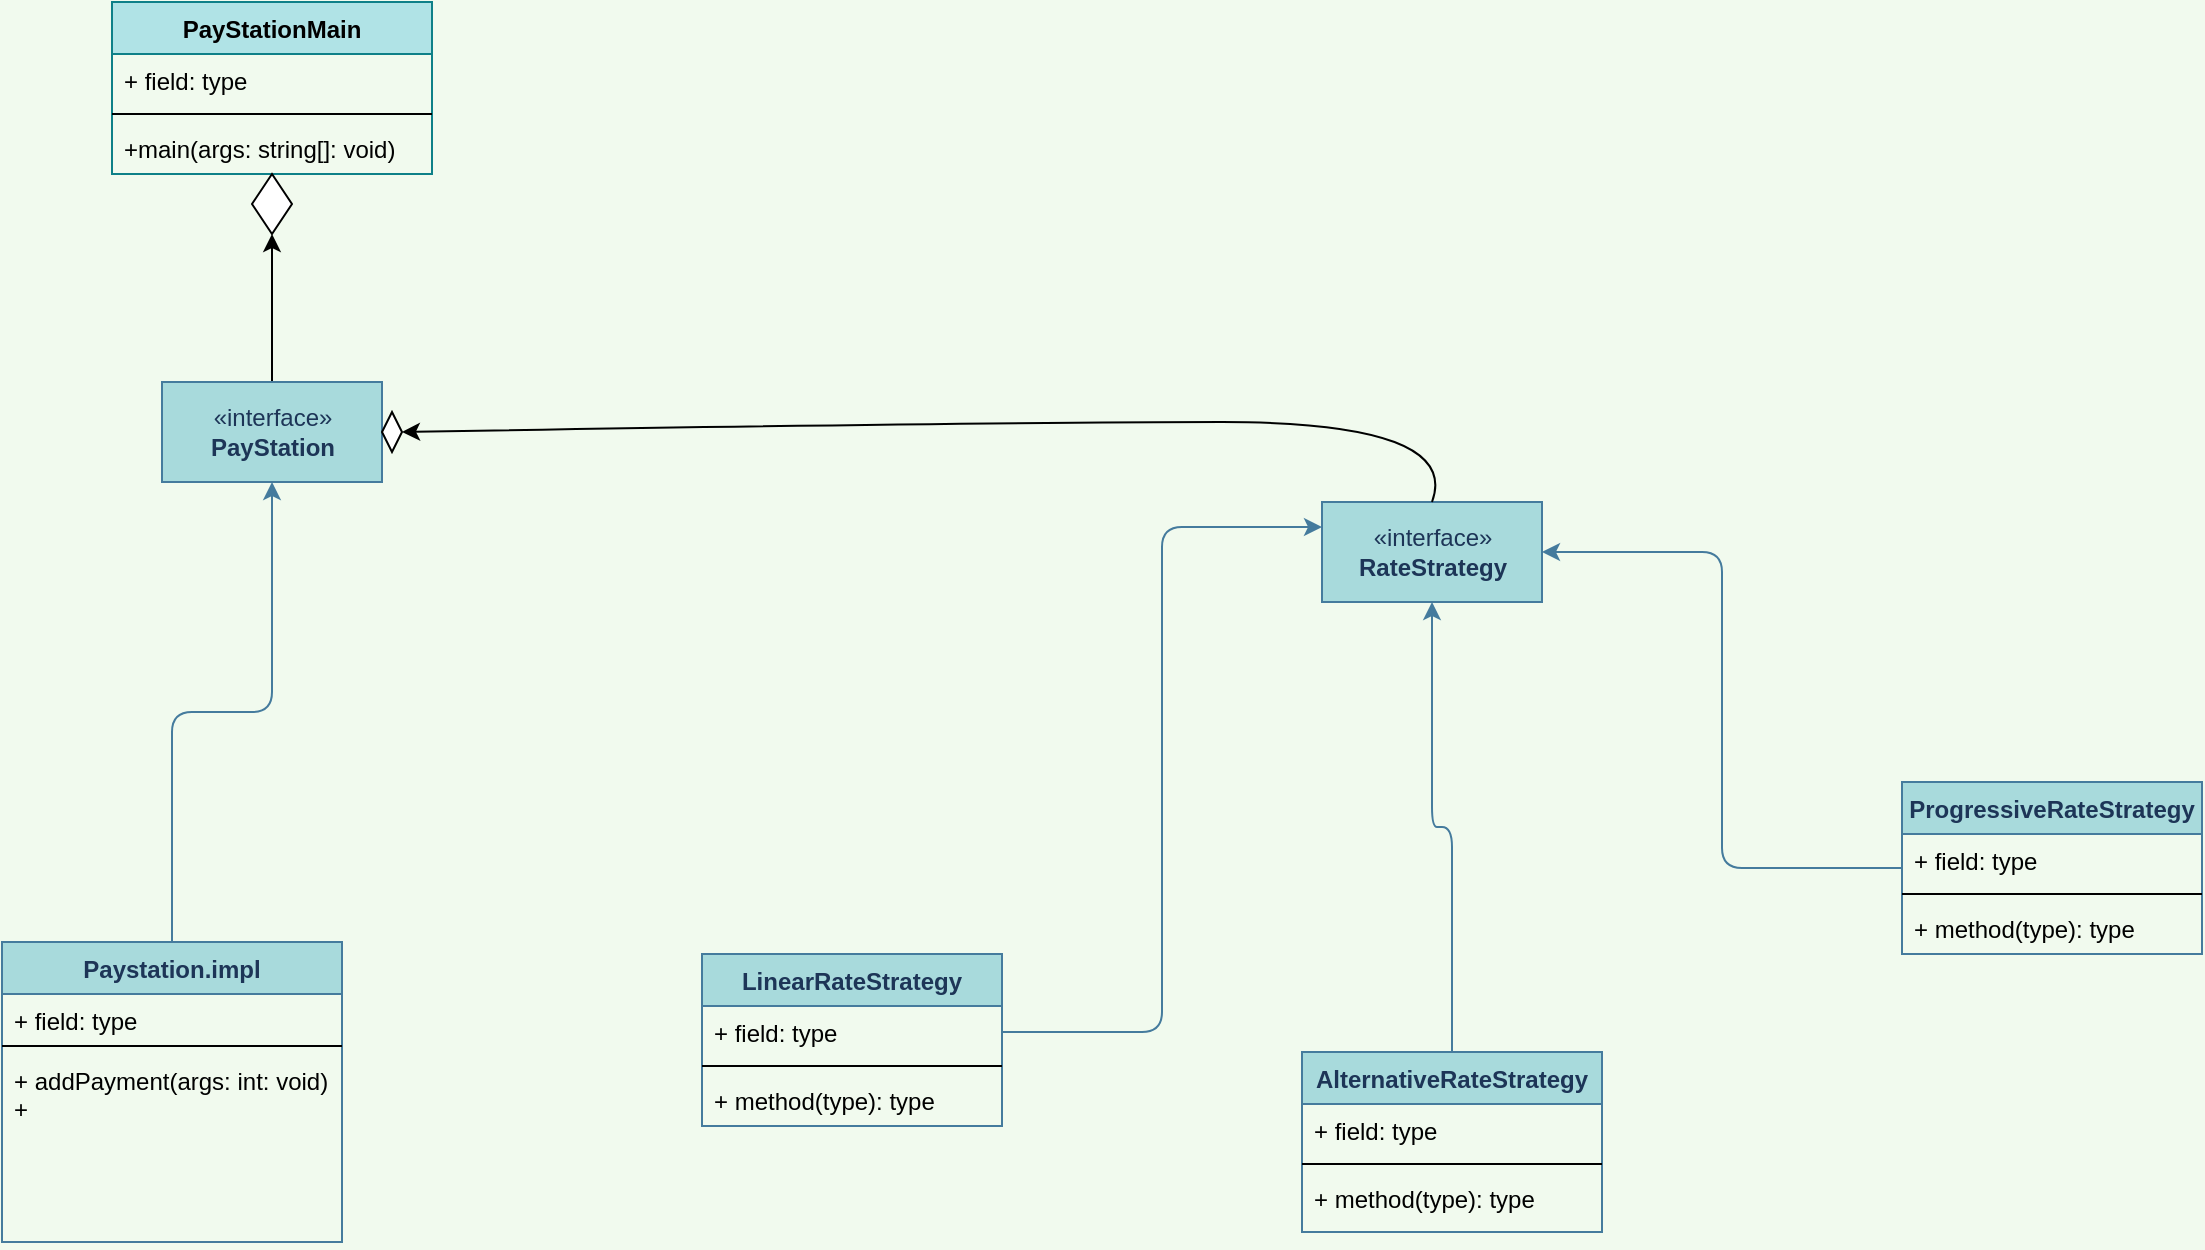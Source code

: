 <mxfile version="14.3.0" type="github">
  <diagram id="C5RBs43oDa-KdzZeNtuy" name="Page-1">
    <mxGraphModel dx="2377" dy="844" grid="1" gridSize="10" guides="1" tooltips="1" connect="1" arrows="1" fold="1" page="1" pageScale="1" pageWidth="827" pageHeight="1169" background="#F1FAEE" math="0" shadow="0">
      <root>
        <mxCell id="WIyWlLk6GJQsqaUBKTNV-0" />
        <mxCell id="WIyWlLk6GJQsqaUBKTNV-1" parent="WIyWlLk6GJQsqaUBKTNV-0" />
        <mxCell id="cSuX9k1nmMXR4aSb6jH8-1" value="«interface»&lt;br&gt;&lt;b&gt;RateStrategy&lt;/b&gt;" style="html=1;rounded=0;sketch=0;strokeColor=#457B9D;fillColor=#A8DADC;fontColor=#1D3557;" parent="WIyWlLk6GJQsqaUBKTNV-1" vertex="1">
          <mxGeometry x="500" y="440" width="110" height="50" as="geometry" />
        </mxCell>
        <mxCell id="cSuX9k1nmMXR4aSb6jH8-2" style="edgeStyle=orthogonalEdgeStyle;curved=0;rounded=1;sketch=0;orthogonalLoop=1;jettySize=auto;html=1;exitX=0.5;exitY=1;exitDx=0;exitDy=0;strokeColor=#457B9D;fillColor=#A8DADC;fontColor=#1D3557;" parent="WIyWlLk6GJQsqaUBKTNV-1" source="cSuX9k1nmMXR4aSb6jH8-1" target="cSuX9k1nmMXR4aSb6jH8-1" edge="1">
          <mxGeometry relative="1" as="geometry" />
        </mxCell>
        <mxCell id="cSuX9k1nmMXR4aSb6jH8-11" style="edgeStyle=orthogonalEdgeStyle;curved=0;rounded=1;sketch=0;orthogonalLoop=1;jettySize=auto;html=1;entryX=1;entryY=0.5;entryDx=0;entryDy=0;strokeColor=#457B9D;fillColor=#A8DADC;fontColor=#1D3557;" parent="WIyWlLk6GJQsqaUBKTNV-1" source="cSuX9k1nmMXR4aSb6jH8-7" target="cSuX9k1nmMXR4aSb6jH8-1" edge="1">
          <mxGeometry relative="1" as="geometry" />
        </mxCell>
        <mxCell id="cSuX9k1nmMXR4aSb6jH8-7" value="ProgressiveRateStrategy" style="swimlane;fontStyle=1;align=center;verticalAlign=top;childLayout=stackLayout;horizontal=1;startSize=26;horizontalStack=0;resizeParent=1;resizeParentMax=0;resizeLast=0;collapsible=1;marginBottom=0;rounded=0;sketch=0;strokeColor=#457B9D;fillColor=#A8DADC;fontColor=#1D3557;" parent="WIyWlLk6GJQsqaUBKTNV-1" vertex="1">
          <mxGeometry x="790" y="580" width="150" height="86" as="geometry" />
        </mxCell>
        <mxCell id="cSuX9k1nmMXR4aSb6jH8-8" value="+ field: type" style="text;strokeColor=none;fillColor=none;align=left;verticalAlign=top;spacingLeft=4;spacingRight=4;overflow=hidden;rotatable=0;points=[[0,0.5],[1,0.5]];portConstraint=eastwest;" parent="cSuX9k1nmMXR4aSb6jH8-7" vertex="1">
          <mxGeometry y="26" width="150" height="26" as="geometry" />
        </mxCell>
        <mxCell id="cSuX9k1nmMXR4aSb6jH8-9" value="" style="line;strokeWidth=1;fillColor=none;align=left;verticalAlign=middle;spacingTop=-1;spacingLeft=3;spacingRight=3;rotatable=0;labelPosition=right;points=[];portConstraint=eastwest;" parent="cSuX9k1nmMXR4aSb6jH8-7" vertex="1">
          <mxGeometry y="52" width="150" height="8" as="geometry" />
        </mxCell>
        <mxCell id="cSuX9k1nmMXR4aSb6jH8-10" value="+ method(type): type" style="text;strokeColor=none;fillColor=none;align=left;verticalAlign=top;spacingLeft=4;spacingRight=4;overflow=hidden;rotatable=0;points=[[0,0.5],[1,0.5]];portConstraint=eastwest;" parent="cSuX9k1nmMXR4aSb6jH8-7" vertex="1">
          <mxGeometry y="60" width="150" height="26" as="geometry" />
        </mxCell>
        <mxCell id="cSuX9k1nmMXR4aSb6jH8-29" style="edgeStyle=orthogonalEdgeStyle;curved=0;rounded=1;sketch=0;orthogonalLoop=1;jettySize=auto;html=1;exitX=0.5;exitY=0;exitDx=0;exitDy=0;strokeColor=#457B9D;fillColor=#A8DADC;fontColor=#1D3557;" parent="WIyWlLk6GJQsqaUBKTNV-1" source="cSuX9k1nmMXR4aSb6jH8-12" target="cSuX9k1nmMXR4aSb6jH8-1" edge="1">
          <mxGeometry relative="1" as="geometry" />
        </mxCell>
        <mxCell id="cSuX9k1nmMXR4aSb6jH8-12" value="AlternativeRateStrategy" style="swimlane;fontStyle=1;align=center;verticalAlign=top;childLayout=stackLayout;horizontal=1;startSize=26;horizontalStack=0;resizeParent=1;resizeParentMax=0;resizeLast=0;collapsible=1;marginBottom=0;rounded=0;sketch=0;strokeColor=#457B9D;fillColor=#A8DADC;fontColor=#1D3557;" parent="WIyWlLk6GJQsqaUBKTNV-1" vertex="1">
          <mxGeometry x="490" y="715" width="150" height="90" as="geometry" />
        </mxCell>
        <mxCell id="cSuX9k1nmMXR4aSb6jH8-13" value="+ field: type" style="text;strokeColor=none;fillColor=none;align=left;verticalAlign=top;spacingLeft=4;spacingRight=4;overflow=hidden;rotatable=0;points=[[0,0.5],[1,0.5]];portConstraint=eastwest;" parent="cSuX9k1nmMXR4aSb6jH8-12" vertex="1">
          <mxGeometry y="26" width="150" height="26" as="geometry" />
        </mxCell>
        <mxCell id="cSuX9k1nmMXR4aSb6jH8-14" value="" style="line;strokeWidth=1;fillColor=none;align=left;verticalAlign=middle;spacingTop=-1;spacingLeft=3;spacingRight=3;rotatable=0;labelPosition=right;points=[];portConstraint=eastwest;" parent="cSuX9k1nmMXR4aSb6jH8-12" vertex="1">
          <mxGeometry y="52" width="150" height="8" as="geometry" />
        </mxCell>
        <mxCell id="cSuX9k1nmMXR4aSb6jH8-15" value="+ method(type): type" style="text;strokeColor=none;fillColor=none;align=left;verticalAlign=top;spacingLeft=4;spacingRight=4;overflow=hidden;rotatable=0;points=[[0,0.5],[1,0.5]];portConstraint=eastwest;" parent="cSuX9k1nmMXR4aSb6jH8-12" vertex="1">
          <mxGeometry y="60" width="150" height="30" as="geometry" />
        </mxCell>
        <mxCell id="cSuX9k1nmMXR4aSb6jH8-16" value="LinearRateStrategy&#xa;" style="swimlane;fontStyle=1;align=center;verticalAlign=top;childLayout=stackLayout;horizontal=1;startSize=26;horizontalStack=0;resizeParent=1;resizeParentMax=0;resizeLast=0;collapsible=1;marginBottom=0;rounded=0;sketch=0;strokeColor=#457B9D;fillColor=#A8DADC;fontColor=#1D3557;" parent="WIyWlLk6GJQsqaUBKTNV-1" vertex="1">
          <mxGeometry x="190" y="666" width="150" height="86" as="geometry" />
        </mxCell>
        <mxCell id="cSuX9k1nmMXR4aSb6jH8-17" value="+ field: type" style="text;strokeColor=none;fillColor=none;align=left;verticalAlign=top;spacingLeft=4;spacingRight=4;overflow=hidden;rotatable=0;points=[[0,0.5],[1,0.5]];portConstraint=eastwest;" parent="cSuX9k1nmMXR4aSb6jH8-16" vertex="1">
          <mxGeometry y="26" width="150" height="26" as="geometry" />
        </mxCell>
        <mxCell id="cSuX9k1nmMXR4aSb6jH8-18" value="" style="line;strokeWidth=1;fillColor=none;align=left;verticalAlign=middle;spacingTop=-1;spacingLeft=3;spacingRight=3;rotatable=0;labelPosition=right;points=[];portConstraint=eastwest;" parent="cSuX9k1nmMXR4aSb6jH8-16" vertex="1">
          <mxGeometry y="52" width="150" height="8" as="geometry" />
        </mxCell>
        <mxCell id="cSuX9k1nmMXR4aSb6jH8-19" value="+ method(type): type" style="text;strokeColor=none;fillColor=none;align=left;verticalAlign=top;spacingLeft=4;spacingRight=4;overflow=hidden;rotatable=0;points=[[0,0.5],[1,0.5]];portConstraint=eastwest;" parent="cSuX9k1nmMXR4aSb6jH8-16" vertex="1">
          <mxGeometry y="60" width="150" height="26" as="geometry" />
        </mxCell>
        <mxCell id="cSuX9k1nmMXR4aSb6jH8-21" style="edgeStyle=orthogonalEdgeStyle;curved=0;rounded=1;sketch=0;orthogonalLoop=1;jettySize=auto;html=1;exitX=1;exitY=0.5;exitDx=0;exitDy=0;entryX=0;entryY=0.25;entryDx=0;entryDy=0;strokeColor=#457B9D;fillColor=#A8DADC;fontColor=#1D3557;" parent="WIyWlLk6GJQsqaUBKTNV-1" source="cSuX9k1nmMXR4aSb6jH8-17" target="cSuX9k1nmMXR4aSb6jH8-1" edge="1">
          <mxGeometry relative="1" as="geometry" />
        </mxCell>
        <mxCell id="qXW7O1TjP-LjlKDsnzar-12" style="edgeStyle=orthogonalEdgeStyle;rounded=0;orthogonalLoop=1;jettySize=auto;html=1;exitX=0.5;exitY=0;exitDx=0;exitDy=0;entryX=0.5;entryY=1;entryDx=0;entryDy=0;" edge="1" parent="WIyWlLk6GJQsqaUBKTNV-1" source="cSuX9k1nmMXR4aSb6jH8-23" target="qXW7O1TjP-LjlKDsnzar-9">
          <mxGeometry relative="1" as="geometry" />
        </mxCell>
        <mxCell id="cSuX9k1nmMXR4aSb6jH8-23" value="«interface»&lt;br&gt;&lt;b&gt;PayStation&lt;/b&gt;" style="html=1;rounded=0;sketch=0;strokeColor=#457B9D;fillColor=#A8DADC;fontColor=#1D3557;" parent="WIyWlLk6GJQsqaUBKTNV-1" vertex="1">
          <mxGeometry x="-80" y="380" width="110" height="50" as="geometry" />
        </mxCell>
        <mxCell id="cSuX9k1nmMXR4aSb6jH8-28" style="edgeStyle=orthogonalEdgeStyle;curved=0;rounded=1;sketch=0;orthogonalLoop=1;jettySize=auto;html=1;entryX=0.5;entryY=1;entryDx=0;entryDy=0;strokeColor=#457B9D;fillColor=#A8DADC;fontColor=#1D3557;" parent="WIyWlLk6GJQsqaUBKTNV-1" source="cSuX9k1nmMXR4aSb6jH8-24" target="cSuX9k1nmMXR4aSb6jH8-23" edge="1">
          <mxGeometry relative="1" as="geometry" />
        </mxCell>
        <mxCell id="cSuX9k1nmMXR4aSb6jH8-24" value="Paystation.impl" style="swimlane;fontStyle=1;align=center;verticalAlign=top;childLayout=stackLayout;horizontal=1;startSize=26;horizontalStack=0;resizeParent=1;resizeParentMax=0;resizeLast=0;collapsible=1;marginBottom=0;rounded=0;sketch=0;strokeColor=#457B9D;fillColor=#A8DADC;fontColor=#1D3557;" parent="WIyWlLk6GJQsqaUBKTNV-1" vertex="1">
          <mxGeometry x="-160" y="660" width="170" height="150" as="geometry" />
        </mxCell>
        <mxCell id="cSuX9k1nmMXR4aSb6jH8-25" value="+ field: type" style="text;strokeColor=none;fillColor=none;align=left;verticalAlign=top;spacingLeft=4;spacingRight=4;overflow=hidden;rotatable=0;points=[[0,0.5],[1,0.5]];portConstraint=eastwest;" parent="cSuX9k1nmMXR4aSb6jH8-24" vertex="1">
          <mxGeometry y="26" width="170" height="22" as="geometry" />
        </mxCell>
        <mxCell id="cSuX9k1nmMXR4aSb6jH8-26" value="" style="line;strokeWidth=1;fillColor=none;align=left;verticalAlign=middle;spacingTop=-1;spacingLeft=3;spacingRight=3;rotatable=0;labelPosition=right;points=[];portConstraint=eastwest;" parent="cSuX9k1nmMXR4aSb6jH8-24" vertex="1">
          <mxGeometry y="48" width="170" height="8" as="geometry" />
        </mxCell>
        <mxCell id="cSuX9k1nmMXR4aSb6jH8-27" value="+ addPayment(args: int: void)&#xa;+ &#xa;" style="text;strokeColor=none;fillColor=none;align=left;verticalAlign=top;spacingLeft=4;spacingRight=4;overflow=hidden;rotatable=0;points=[[0,0.5],[1,0.5]];portConstraint=eastwest;" parent="cSuX9k1nmMXR4aSb6jH8-24" vertex="1">
          <mxGeometry y="56" width="170" height="94" as="geometry" />
        </mxCell>
        <mxCell id="qXW7O1TjP-LjlKDsnzar-5" value="PayStationMain" style="swimlane;fontStyle=1;align=center;verticalAlign=top;childLayout=stackLayout;horizontal=1;startSize=26;horizontalStack=0;resizeParent=1;resizeParentMax=0;resizeLast=0;collapsible=1;marginBottom=0;fillColor=#b0e3e6;strokeColor=#0e8088;" vertex="1" parent="WIyWlLk6GJQsqaUBKTNV-1">
          <mxGeometry x="-105" y="190" width="160" height="86" as="geometry">
            <mxRectangle x="-105" y="190" width="100" height="26" as="alternateBounds" />
          </mxGeometry>
        </mxCell>
        <mxCell id="qXW7O1TjP-LjlKDsnzar-6" value="+ field: type" style="text;strokeColor=none;fillColor=none;align=left;verticalAlign=top;spacingLeft=4;spacingRight=4;overflow=hidden;rotatable=0;points=[[0,0.5],[1,0.5]];portConstraint=eastwest;" vertex="1" parent="qXW7O1TjP-LjlKDsnzar-5">
          <mxGeometry y="26" width="160" height="26" as="geometry" />
        </mxCell>
        <mxCell id="qXW7O1TjP-LjlKDsnzar-7" value="" style="line;strokeWidth=1;fillColor=none;align=left;verticalAlign=middle;spacingTop=-1;spacingLeft=3;spacingRight=3;rotatable=0;labelPosition=right;points=[];portConstraint=eastwest;" vertex="1" parent="qXW7O1TjP-LjlKDsnzar-5">
          <mxGeometry y="52" width="160" height="8" as="geometry" />
        </mxCell>
        <mxCell id="qXW7O1TjP-LjlKDsnzar-8" value="+main(args: string[]: void)" style="text;strokeColor=none;fillColor=none;align=left;verticalAlign=top;spacingLeft=4;spacingRight=4;overflow=hidden;rotatable=0;points=[[0,0.5],[1,0.5]];portConstraint=eastwest;" vertex="1" parent="qXW7O1TjP-LjlKDsnzar-5">
          <mxGeometry y="60" width="160" height="26" as="geometry" />
        </mxCell>
        <mxCell id="qXW7O1TjP-LjlKDsnzar-9" value="" style="rhombus;whiteSpace=wrap;html=1;" vertex="1" parent="WIyWlLk6GJQsqaUBKTNV-1">
          <mxGeometry x="-35" y="276" width="20" height="30" as="geometry" />
        </mxCell>
        <mxCell id="qXW7O1TjP-LjlKDsnzar-13" value="" style="rhombus;whiteSpace=wrap;html=1;" vertex="1" parent="WIyWlLk6GJQsqaUBKTNV-1">
          <mxGeometry x="30" y="395" width="10" height="20" as="geometry" />
        </mxCell>
        <mxCell id="qXW7O1TjP-LjlKDsnzar-15" value="" style="curved=1;endArrow=classic;html=1;entryX=1;entryY=0.5;entryDx=0;entryDy=0;exitX=0.5;exitY=0;exitDx=0;exitDy=0;" edge="1" parent="WIyWlLk6GJQsqaUBKTNV-1" source="cSuX9k1nmMXR4aSb6jH8-1" target="qXW7O1TjP-LjlKDsnzar-13">
          <mxGeometry width="50" height="50" relative="1" as="geometry">
            <mxPoint x="320" y="510" as="sourcePoint" />
            <mxPoint x="370" y="460" as="targetPoint" />
            <Array as="points">
              <mxPoint x="570" y="400" />
              <mxPoint x="330" y="400" />
            </Array>
          </mxGeometry>
        </mxCell>
      </root>
    </mxGraphModel>
  </diagram>
</mxfile>
